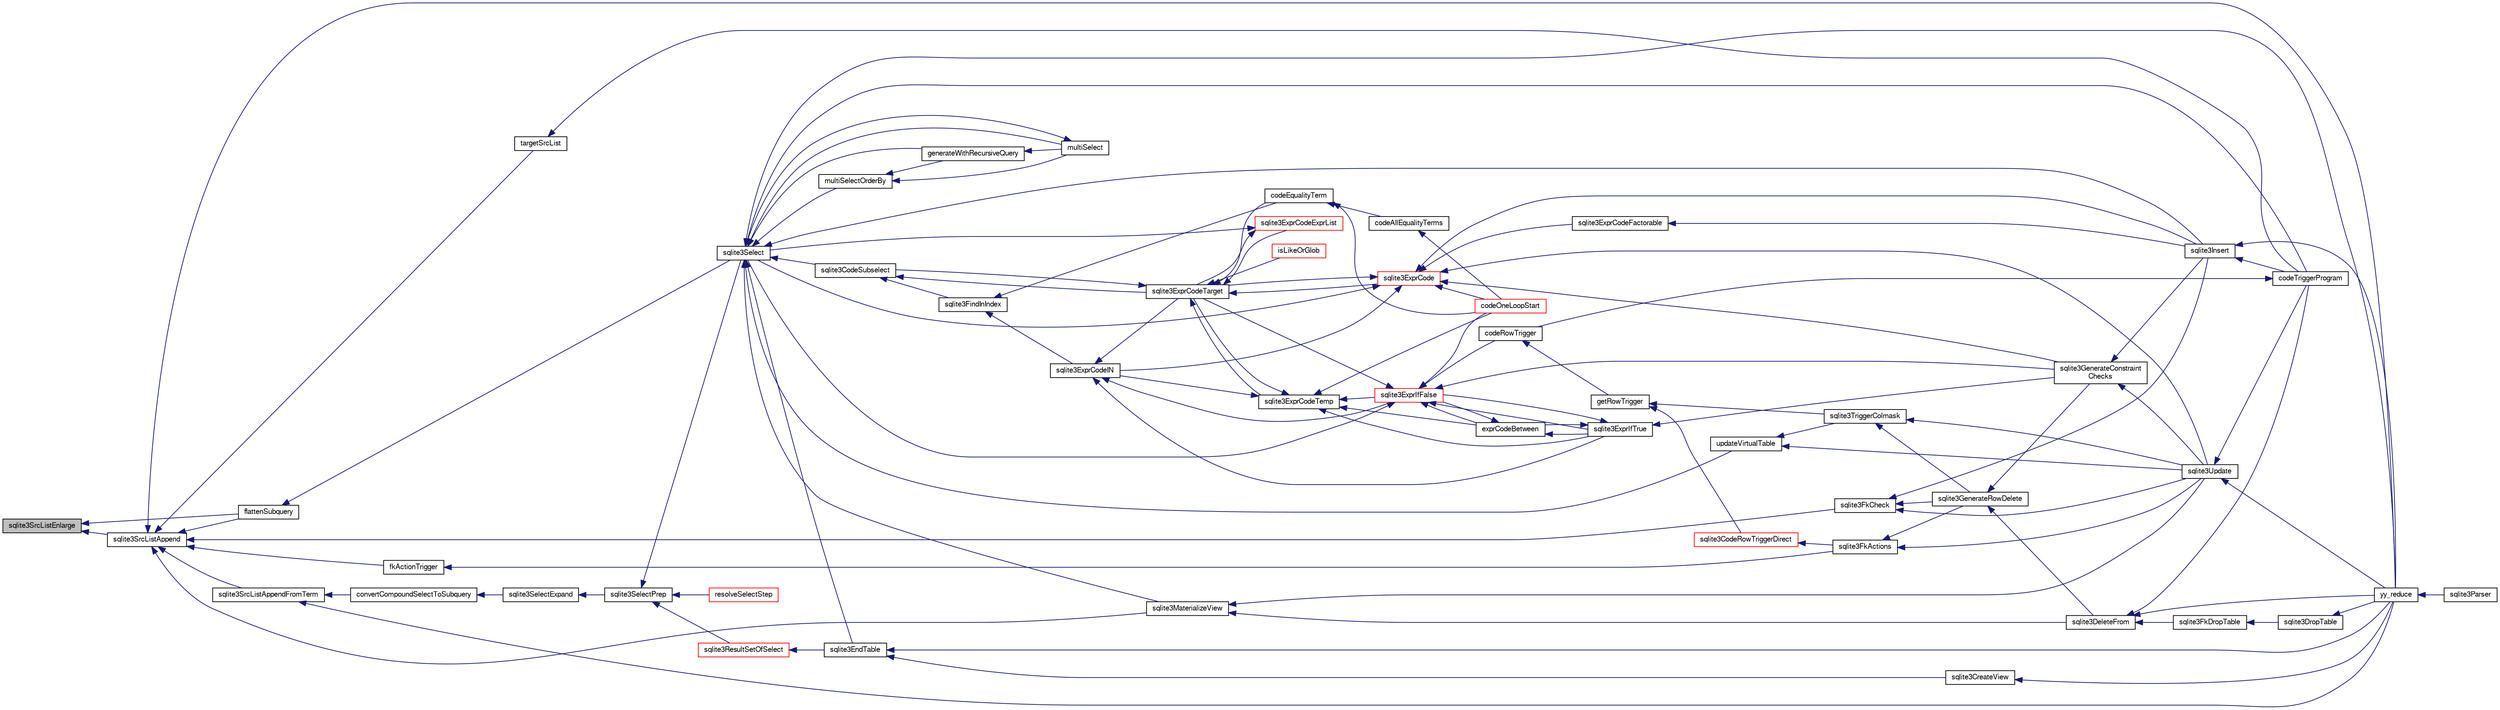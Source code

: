 digraph "sqlite3SrcListEnlarge"
{
  edge [fontname="FreeSans",fontsize="10",labelfontname="FreeSans",labelfontsize="10"];
  node [fontname="FreeSans",fontsize="10",shape=record];
  rankdir="LR";
  Node706442 [label="sqlite3SrcListEnlarge",height=0.2,width=0.4,color="black", fillcolor="grey75", style="filled", fontcolor="black"];
  Node706442 -> Node706443 [dir="back",color="midnightblue",fontsize="10",style="solid",fontname="FreeSans"];
  Node706443 [label="sqlite3SrcListAppend",height=0.2,width=0.4,color="black", fillcolor="white", style="filled",URL="$sqlite3_8c.html#a2d72a77bc508ef9a3e4a7f9af34d4fce"];
  Node706443 -> Node706444 [dir="back",color="midnightblue",fontsize="10",style="solid",fontname="FreeSans"];
  Node706444 [label="sqlite3SrcListAppendFromTerm",height=0.2,width=0.4,color="black", fillcolor="white", style="filled",URL="$sqlite3_8c.html#ac5a48dfc8b87c7d09fa9928e1cbda9bf"];
  Node706444 -> Node706445 [dir="back",color="midnightblue",fontsize="10",style="solid",fontname="FreeSans"];
  Node706445 [label="convertCompoundSelectToSubquery",height=0.2,width=0.4,color="black", fillcolor="white", style="filled",URL="$sqlite3_8c.html#a81a588e62b98e8445d4540bbbc30e10a"];
  Node706445 -> Node706446 [dir="back",color="midnightblue",fontsize="10",style="solid",fontname="FreeSans"];
  Node706446 [label="sqlite3SelectExpand",height=0.2,width=0.4,color="black", fillcolor="white", style="filled",URL="$sqlite3_8c.html#ae55acd1d8219505e629c2148950fa3de"];
  Node706446 -> Node706447 [dir="back",color="midnightblue",fontsize="10",style="solid",fontname="FreeSans"];
  Node706447 [label="sqlite3SelectPrep",height=0.2,width=0.4,color="black", fillcolor="white", style="filled",URL="$sqlite3_8c.html#aa4385bd53c0a43dea72fbc23cc78e1c6"];
  Node706447 -> Node706448 [dir="back",color="midnightblue",fontsize="10",style="solid",fontname="FreeSans"];
  Node706448 [label="resolveSelectStep",height=0.2,width=0.4,color="red", fillcolor="white", style="filled",URL="$sqlite3_8c.html#a0b9015a9e505c63fd104dcbad672c814"];
  Node706447 -> Node706482 [dir="back",color="midnightblue",fontsize="10",style="solid",fontname="FreeSans"];
  Node706482 [label="sqlite3ResultSetOfSelect",height=0.2,width=0.4,color="red", fillcolor="white", style="filled",URL="$sqlite3_8c.html#ade35a86757654a36498d74152aa2fda8"];
  Node706482 -> Node706454 [dir="back",color="midnightblue",fontsize="10",style="solid",fontname="FreeSans"];
  Node706454 [label="sqlite3EndTable",height=0.2,width=0.4,color="black", fillcolor="white", style="filled",URL="$sqlite3_8c.html#a7b5f2c66c0f0b6f819d970ca389768b0"];
  Node706454 -> Node706455 [dir="back",color="midnightblue",fontsize="10",style="solid",fontname="FreeSans"];
  Node706455 [label="sqlite3CreateView",height=0.2,width=0.4,color="black", fillcolor="white", style="filled",URL="$sqlite3_8c.html#a9d85cb00ff71dee5cd9a019503a6982e"];
  Node706455 -> Node706456 [dir="back",color="midnightblue",fontsize="10",style="solid",fontname="FreeSans"];
  Node706456 [label="yy_reduce",height=0.2,width=0.4,color="black", fillcolor="white", style="filled",URL="$sqlite3_8c.html#a7c419a9b25711c666a9a2449ef377f14"];
  Node706456 -> Node706457 [dir="back",color="midnightblue",fontsize="10",style="solid",fontname="FreeSans"];
  Node706457 [label="sqlite3Parser",height=0.2,width=0.4,color="black", fillcolor="white", style="filled",URL="$sqlite3_8c.html#a0327d71a5fabe0b6a343d78a2602e72a"];
  Node706454 -> Node706456 [dir="back",color="midnightblue",fontsize="10",style="solid",fontname="FreeSans"];
  Node706447 -> Node706487 [dir="back",color="midnightblue",fontsize="10",style="solid",fontname="FreeSans"];
  Node706487 [label="sqlite3Select",height=0.2,width=0.4,color="black", fillcolor="white", style="filled",URL="$sqlite3_8c.html#a2465ee8c956209ba4b272477b7c21a45"];
  Node706487 -> Node706488 [dir="back",color="midnightblue",fontsize="10",style="solid",fontname="FreeSans"];
  Node706488 [label="sqlite3CodeSubselect",height=0.2,width=0.4,color="black", fillcolor="white", style="filled",URL="$sqlite3_8c.html#aa69b46d2204a1d1b110107a1be12ee0c"];
  Node706488 -> Node706489 [dir="back",color="midnightblue",fontsize="10",style="solid",fontname="FreeSans"];
  Node706489 [label="sqlite3FindInIndex",height=0.2,width=0.4,color="black", fillcolor="white", style="filled",URL="$sqlite3_8c.html#af7d8c56ab0231f44bb5f87b3fafeffb2"];
  Node706489 -> Node706490 [dir="back",color="midnightblue",fontsize="10",style="solid",fontname="FreeSans"];
  Node706490 [label="sqlite3ExprCodeIN",height=0.2,width=0.4,color="black", fillcolor="white", style="filled",URL="$sqlite3_8c.html#ad9cf4f5b5ffb90c24a4a0900c8626193"];
  Node706490 -> Node706491 [dir="back",color="midnightblue",fontsize="10",style="solid",fontname="FreeSans"];
  Node706491 [label="sqlite3ExprCodeTarget",height=0.2,width=0.4,color="black", fillcolor="white", style="filled",URL="$sqlite3_8c.html#a4f308397a0a3ed299ed31aaa1ae2a293"];
  Node706491 -> Node706488 [dir="back",color="midnightblue",fontsize="10",style="solid",fontname="FreeSans"];
  Node706491 -> Node706492 [dir="back",color="midnightblue",fontsize="10",style="solid",fontname="FreeSans"];
  Node706492 [label="sqlite3ExprCodeTemp",height=0.2,width=0.4,color="black", fillcolor="white", style="filled",URL="$sqlite3_8c.html#a3bc5c1ccb3c5851847e2aeb4a84ae1fc"];
  Node706492 -> Node706490 [dir="back",color="midnightblue",fontsize="10",style="solid",fontname="FreeSans"];
  Node706492 -> Node706491 [dir="back",color="midnightblue",fontsize="10",style="solid",fontname="FreeSans"];
  Node706492 -> Node706493 [dir="back",color="midnightblue",fontsize="10",style="solid",fontname="FreeSans"];
  Node706493 [label="exprCodeBetween",height=0.2,width=0.4,color="black", fillcolor="white", style="filled",URL="$sqlite3_8c.html#abd053493214542bca8f406f42145d173"];
  Node706493 -> Node706494 [dir="back",color="midnightblue",fontsize="10",style="solid",fontname="FreeSans"];
  Node706494 [label="sqlite3ExprIfTrue",height=0.2,width=0.4,color="black", fillcolor="white", style="filled",URL="$sqlite3_8c.html#ad93a55237c23e1b743ab1f59df1a1444"];
  Node706494 -> Node706493 [dir="back",color="midnightblue",fontsize="10",style="solid",fontname="FreeSans"];
  Node706494 -> Node706495 [dir="back",color="midnightblue",fontsize="10",style="solid",fontname="FreeSans"];
  Node706495 [label="sqlite3ExprIfFalse",height=0.2,width=0.4,color="red", fillcolor="white", style="filled",URL="$sqlite3_8c.html#af97ecccb5d56e321e118414b08f65b71"];
  Node706495 -> Node706491 [dir="back",color="midnightblue",fontsize="10",style="solid",fontname="FreeSans"];
  Node706495 -> Node706493 [dir="back",color="midnightblue",fontsize="10",style="solid",fontname="FreeSans"];
  Node706495 -> Node706494 [dir="back",color="midnightblue",fontsize="10",style="solid",fontname="FreeSans"];
  Node706495 -> Node706474 [dir="back",color="midnightblue",fontsize="10",style="solid",fontname="FreeSans"];
  Node706474 [label="sqlite3GenerateConstraint\lChecks",height=0.2,width=0.4,color="black", fillcolor="white", style="filled",URL="$sqlite3_8c.html#aef639c1e6a0c0a67ca6e7690ad931bd2"];
  Node706474 -> Node706475 [dir="back",color="midnightblue",fontsize="10",style="solid",fontname="FreeSans"];
  Node706475 [label="sqlite3Insert",height=0.2,width=0.4,color="black", fillcolor="white", style="filled",URL="$sqlite3_8c.html#a5b17c9c2000bae6bdff8e6be48d7dc2b"];
  Node706475 -> Node706468 [dir="back",color="midnightblue",fontsize="10",style="solid",fontname="FreeSans"];
  Node706468 [label="codeTriggerProgram",height=0.2,width=0.4,color="black", fillcolor="white", style="filled",URL="$sqlite3_8c.html#a120801f59d9281d201d2ff4b2606836e"];
  Node706468 -> Node706469 [dir="back",color="midnightblue",fontsize="10",style="solid",fontname="FreeSans"];
  Node706469 [label="codeRowTrigger",height=0.2,width=0.4,color="black", fillcolor="white", style="filled",URL="$sqlite3_8c.html#a463cea5aaaf388b560b206570a0022fc"];
  Node706469 -> Node706470 [dir="back",color="midnightblue",fontsize="10",style="solid",fontname="FreeSans"];
  Node706470 [label="getRowTrigger",height=0.2,width=0.4,color="black", fillcolor="white", style="filled",URL="$sqlite3_8c.html#a69626ef20b540d1a2b19cf56f3f45689"];
  Node706470 -> Node706471 [dir="back",color="midnightblue",fontsize="10",style="solid",fontname="FreeSans"];
  Node706471 [label="sqlite3CodeRowTriggerDirect",height=0.2,width=0.4,color="red", fillcolor="white", style="filled",URL="$sqlite3_8c.html#ad92829f9001bcf89a0299dad5a48acd4"];
  Node706471 -> Node706472 [dir="back",color="midnightblue",fontsize="10",style="solid",fontname="FreeSans"];
  Node706472 [label="sqlite3FkActions",height=0.2,width=0.4,color="black", fillcolor="white", style="filled",URL="$sqlite3_8c.html#a39159bd1623724946c22355ba7f3ef90"];
  Node706472 -> Node706473 [dir="back",color="midnightblue",fontsize="10",style="solid",fontname="FreeSans"];
  Node706473 [label="sqlite3GenerateRowDelete",height=0.2,width=0.4,color="black", fillcolor="white", style="filled",URL="$sqlite3_8c.html#a2c76cbf3027fc18fdbb8cb4cd96b77d9"];
  Node706473 -> Node706465 [dir="back",color="midnightblue",fontsize="10",style="solid",fontname="FreeSans"];
  Node706465 [label="sqlite3DeleteFrom",height=0.2,width=0.4,color="black", fillcolor="white", style="filled",URL="$sqlite3_8c.html#ab9b4b45349188b49eabb23f94608a091"];
  Node706465 -> Node706466 [dir="back",color="midnightblue",fontsize="10",style="solid",fontname="FreeSans"];
  Node706466 [label="sqlite3FkDropTable",height=0.2,width=0.4,color="black", fillcolor="white", style="filled",URL="$sqlite3_8c.html#a1218c6fc74e89152ceaa4760e82f5ef9"];
  Node706466 -> Node706467 [dir="back",color="midnightblue",fontsize="10",style="solid",fontname="FreeSans"];
  Node706467 [label="sqlite3DropTable",height=0.2,width=0.4,color="black", fillcolor="white", style="filled",URL="$sqlite3_8c.html#a5534f77364b5568783c0e50db3c9defb"];
  Node706467 -> Node706456 [dir="back",color="midnightblue",fontsize="10",style="solid",fontname="FreeSans"];
  Node706465 -> Node706468 [dir="back",color="midnightblue",fontsize="10",style="solid",fontname="FreeSans"];
  Node706465 -> Node706456 [dir="back",color="midnightblue",fontsize="10",style="solid",fontname="FreeSans"];
  Node706473 -> Node706474 [dir="back",color="midnightblue",fontsize="10",style="solid",fontname="FreeSans"];
  Node706472 -> Node706476 [dir="back",color="midnightblue",fontsize="10",style="solid",fontname="FreeSans"];
  Node706476 [label="sqlite3Update",height=0.2,width=0.4,color="black", fillcolor="white", style="filled",URL="$sqlite3_8c.html#ac5aa67c46e8cc8174566fabe6809fafa"];
  Node706476 -> Node706468 [dir="back",color="midnightblue",fontsize="10",style="solid",fontname="FreeSans"];
  Node706476 -> Node706456 [dir="back",color="midnightblue",fontsize="10",style="solid",fontname="FreeSans"];
  Node706470 -> Node706478 [dir="back",color="midnightblue",fontsize="10",style="solid",fontname="FreeSans"];
  Node706478 [label="sqlite3TriggerColmask",height=0.2,width=0.4,color="black", fillcolor="white", style="filled",URL="$sqlite3_8c.html#acace8e99e37ae5e84ea03c65e820c540"];
  Node706478 -> Node706473 [dir="back",color="midnightblue",fontsize="10",style="solid",fontname="FreeSans"];
  Node706478 -> Node706476 [dir="back",color="midnightblue",fontsize="10",style="solid",fontname="FreeSans"];
  Node706475 -> Node706456 [dir="back",color="midnightblue",fontsize="10",style="solid",fontname="FreeSans"];
  Node706474 -> Node706476 [dir="back",color="midnightblue",fontsize="10",style="solid",fontname="FreeSans"];
  Node706495 -> Node706487 [dir="back",color="midnightblue",fontsize="10",style="solid",fontname="FreeSans"];
  Node706495 -> Node706469 [dir="back",color="midnightblue",fontsize="10",style="solid",fontname="FreeSans"];
  Node706495 -> Node706504 [dir="back",color="midnightblue",fontsize="10",style="solid",fontname="FreeSans"];
  Node706504 [label="codeOneLoopStart",height=0.2,width=0.4,color="red", fillcolor="white", style="filled",URL="$sqlite3_8c.html#aa868875120b151c169cc79139ed6e008"];
  Node706494 -> Node706474 [dir="back",color="midnightblue",fontsize="10",style="solid",fontname="FreeSans"];
  Node706493 -> Node706495 [dir="back",color="midnightblue",fontsize="10",style="solid",fontname="FreeSans"];
  Node706492 -> Node706494 [dir="back",color="midnightblue",fontsize="10",style="solid",fontname="FreeSans"];
  Node706492 -> Node706495 [dir="back",color="midnightblue",fontsize="10",style="solid",fontname="FreeSans"];
  Node706492 -> Node706504 [dir="back",color="midnightblue",fontsize="10",style="solid",fontname="FreeSans"];
  Node706491 -> Node706505 [dir="back",color="midnightblue",fontsize="10",style="solid",fontname="FreeSans"];
  Node706505 [label="sqlite3ExprCode",height=0.2,width=0.4,color="red", fillcolor="white", style="filled",URL="$sqlite3_8c.html#a75f270fb0b111b86924cca4ea507b417"];
  Node706505 -> Node706490 [dir="back",color="midnightblue",fontsize="10",style="solid",fontname="FreeSans"];
  Node706505 -> Node706491 [dir="back",color="midnightblue",fontsize="10",style="solid",fontname="FreeSans"];
  Node706505 -> Node706506 [dir="back",color="midnightblue",fontsize="10",style="solid",fontname="FreeSans"];
  Node706506 [label="sqlite3ExprCodeFactorable",height=0.2,width=0.4,color="black", fillcolor="white", style="filled",URL="$sqlite3_8c.html#a843f7fd58eec5a683c1fd8435fcd1e84"];
  Node706506 -> Node706475 [dir="back",color="midnightblue",fontsize="10",style="solid",fontname="FreeSans"];
  Node706505 -> Node706475 [dir="back",color="midnightblue",fontsize="10",style="solid",fontname="FreeSans"];
  Node706505 -> Node706474 [dir="back",color="midnightblue",fontsize="10",style="solid",fontname="FreeSans"];
  Node706505 -> Node706487 [dir="back",color="midnightblue",fontsize="10",style="solid",fontname="FreeSans"];
  Node706505 -> Node706476 [dir="back",color="midnightblue",fontsize="10",style="solid",fontname="FreeSans"];
  Node706505 -> Node706504 [dir="back",color="midnightblue",fontsize="10",style="solid",fontname="FreeSans"];
  Node706491 -> Node706514 [dir="back",color="midnightblue",fontsize="10",style="solid",fontname="FreeSans"];
  Node706514 [label="sqlite3ExprCodeExprList",height=0.2,width=0.4,color="red", fillcolor="white", style="filled",URL="$sqlite3_8c.html#a05b2b3dc3de7565de24eb3a2ff4e9566"];
  Node706514 -> Node706491 [dir="back",color="midnightblue",fontsize="10",style="solid",fontname="FreeSans"];
  Node706514 -> Node706487 [dir="back",color="midnightblue",fontsize="10",style="solid",fontname="FreeSans"];
  Node706491 -> Node706517 [dir="back",color="midnightblue",fontsize="10",style="solid",fontname="FreeSans"];
  Node706517 [label="isLikeOrGlob",height=0.2,width=0.4,color="red", fillcolor="white", style="filled",URL="$sqlite3_8c.html#a6c38e495198bf8976f68d1a6ebd74a50"];
  Node706491 -> Node706526 [dir="back",color="midnightblue",fontsize="10",style="solid",fontname="FreeSans"];
  Node706526 [label="codeEqualityTerm",height=0.2,width=0.4,color="black", fillcolor="white", style="filled",URL="$sqlite3_8c.html#ad88a57073f031452c9843e97f15acc47"];
  Node706526 -> Node706527 [dir="back",color="midnightblue",fontsize="10",style="solid",fontname="FreeSans"];
  Node706527 [label="codeAllEqualityTerms",height=0.2,width=0.4,color="black", fillcolor="white", style="filled",URL="$sqlite3_8c.html#a3095598b812500a4efe41bf17cd49381"];
  Node706527 -> Node706504 [dir="back",color="midnightblue",fontsize="10",style="solid",fontname="FreeSans"];
  Node706526 -> Node706504 [dir="back",color="midnightblue",fontsize="10",style="solid",fontname="FreeSans"];
  Node706490 -> Node706494 [dir="back",color="midnightblue",fontsize="10",style="solid",fontname="FreeSans"];
  Node706490 -> Node706495 [dir="back",color="midnightblue",fontsize="10",style="solid",fontname="FreeSans"];
  Node706489 -> Node706526 [dir="back",color="midnightblue",fontsize="10",style="solid",fontname="FreeSans"];
  Node706488 -> Node706491 [dir="back",color="midnightblue",fontsize="10",style="solid",fontname="FreeSans"];
  Node706487 -> Node706454 [dir="back",color="midnightblue",fontsize="10",style="solid",fontname="FreeSans"];
  Node706487 -> Node706528 [dir="back",color="midnightblue",fontsize="10",style="solid",fontname="FreeSans"];
  Node706528 [label="sqlite3MaterializeView",height=0.2,width=0.4,color="black", fillcolor="white", style="filled",URL="$sqlite3_8c.html#a4557984b0b75f998fb0c3f231c9b1def"];
  Node706528 -> Node706465 [dir="back",color="midnightblue",fontsize="10",style="solid",fontname="FreeSans"];
  Node706528 -> Node706476 [dir="back",color="midnightblue",fontsize="10",style="solid",fontname="FreeSans"];
  Node706487 -> Node706475 [dir="back",color="midnightblue",fontsize="10",style="solid",fontname="FreeSans"];
  Node706487 -> Node706510 [dir="back",color="midnightblue",fontsize="10",style="solid",fontname="FreeSans"];
  Node706510 [label="generateWithRecursiveQuery",height=0.2,width=0.4,color="black", fillcolor="white", style="filled",URL="$sqlite3_8c.html#ade2c3663fa9c3b9676507984b9483942"];
  Node706510 -> Node706511 [dir="back",color="midnightblue",fontsize="10",style="solid",fontname="FreeSans"];
  Node706511 [label="multiSelect",height=0.2,width=0.4,color="black", fillcolor="white", style="filled",URL="$sqlite3_8c.html#a6456c61f3d9b2389738753cedfa24fa7"];
  Node706511 -> Node706487 [dir="back",color="midnightblue",fontsize="10",style="solid",fontname="FreeSans"];
  Node706487 -> Node706511 [dir="back",color="midnightblue",fontsize="10",style="solid",fontname="FreeSans"];
  Node706487 -> Node706512 [dir="back",color="midnightblue",fontsize="10",style="solid",fontname="FreeSans"];
  Node706512 [label="multiSelectOrderBy",height=0.2,width=0.4,color="black", fillcolor="white", style="filled",URL="$sqlite3_8c.html#afcdb8488c6f4dfdadaf9f04bca35b808"];
  Node706512 -> Node706510 [dir="back",color="midnightblue",fontsize="10",style="solid",fontname="FreeSans"];
  Node706512 -> Node706511 [dir="back",color="midnightblue",fontsize="10",style="solid",fontname="FreeSans"];
  Node706487 -> Node706468 [dir="back",color="midnightblue",fontsize="10",style="solid",fontname="FreeSans"];
  Node706487 -> Node706529 [dir="back",color="midnightblue",fontsize="10",style="solid",fontname="FreeSans"];
  Node706529 [label="updateVirtualTable",height=0.2,width=0.4,color="black", fillcolor="white", style="filled",URL="$sqlite3_8c.html#a740220531db9293c39a2cdd7da3f74e1"];
  Node706529 -> Node706478 [dir="back",color="midnightblue",fontsize="10",style="solid",fontname="FreeSans"];
  Node706529 -> Node706476 [dir="back",color="midnightblue",fontsize="10",style="solid",fontname="FreeSans"];
  Node706487 -> Node706456 [dir="back",color="midnightblue",fontsize="10",style="solid",fontname="FreeSans"];
  Node706444 -> Node706456 [dir="back",color="midnightblue",fontsize="10",style="solid",fontname="FreeSans"];
  Node706443 -> Node706528 [dir="back",color="midnightblue",fontsize="10",style="solid",fontname="FreeSans"];
  Node706443 -> Node706480 [dir="back",color="midnightblue",fontsize="10",style="solid",fontname="FreeSans"];
  Node706480 [label="sqlite3FkCheck",height=0.2,width=0.4,color="black", fillcolor="white", style="filled",URL="$sqlite3_8c.html#aa38fb76c7d6f48f19772877a41703b92"];
  Node706480 -> Node706473 [dir="back",color="midnightblue",fontsize="10",style="solid",fontname="FreeSans"];
  Node706480 -> Node706475 [dir="back",color="midnightblue",fontsize="10",style="solid",fontname="FreeSans"];
  Node706480 -> Node706476 [dir="back",color="midnightblue",fontsize="10",style="solid",fontname="FreeSans"];
  Node706443 -> Node706530 [dir="back",color="midnightblue",fontsize="10",style="solid",fontname="FreeSans"];
  Node706530 [label="fkActionTrigger",height=0.2,width=0.4,color="black", fillcolor="white", style="filled",URL="$sqlite3_8c.html#a45d66e3277860bacad58eb6296680c8e"];
  Node706530 -> Node706472 [dir="back",color="midnightblue",fontsize="10",style="solid",fontname="FreeSans"];
  Node706443 -> Node706531 [dir="back",color="midnightblue",fontsize="10",style="solid",fontname="FreeSans"];
  Node706531 [label="flattenSubquery",height=0.2,width=0.4,color="black", fillcolor="white", style="filled",URL="$sqlite3_8c.html#aa7dcde293e634ad09c4d76c16a640491"];
  Node706531 -> Node706487 [dir="back",color="midnightblue",fontsize="10",style="solid",fontname="FreeSans"];
  Node706443 -> Node706532 [dir="back",color="midnightblue",fontsize="10",style="solid",fontname="FreeSans"];
  Node706532 [label="targetSrcList",height=0.2,width=0.4,color="black", fillcolor="white", style="filled",URL="$sqlite3_8c.html#ac6d5dbd67ce267b4bbee4c03f050ef69"];
  Node706532 -> Node706468 [dir="back",color="midnightblue",fontsize="10",style="solid",fontname="FreeSans"];
  Node706443 -> Node706456 [dir="back",color="midnightblue",fontsize="10",style="solid",fontname="FreeSans"];
  Node706442 -> Node706531 [dir="back",color="midnightblue",fontsize="10",style="solid",fontname="FreeSans"];
}
